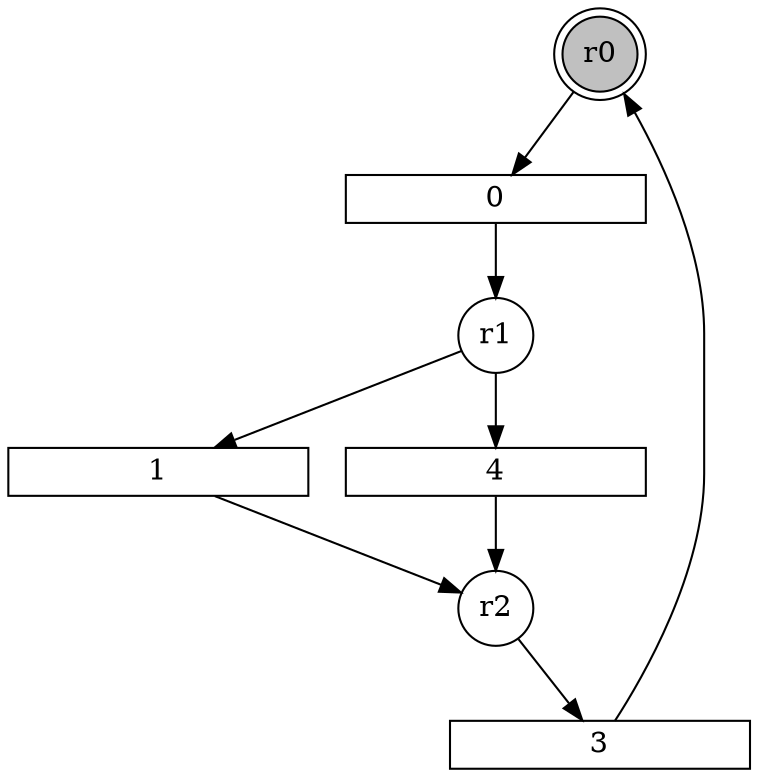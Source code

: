 digraph input7_SM_3_PN{
subgraph initial_place {
	node [shape=doublecircle,fixedsize=true, fixedsize = 2, color = black, fillcolor = gray, style = filled];
	r0;
}
subgraph place {     
	node [shape=circle,fixedsize=true, fixedsize = 2];
	r2;
	r1;
}
subgraph transitions {
	node [shape=rect,height=0.2,width=2, forcelabels = false];
	0;
	1;
	3;
	4;
}
	r0 -> 0;
	r1 -> 1;
	r2 -> 3;
	r1 -> 4;
	0 -> r1;
	1 -> r2;
	3 -> r0;
	4 -> r2;
}